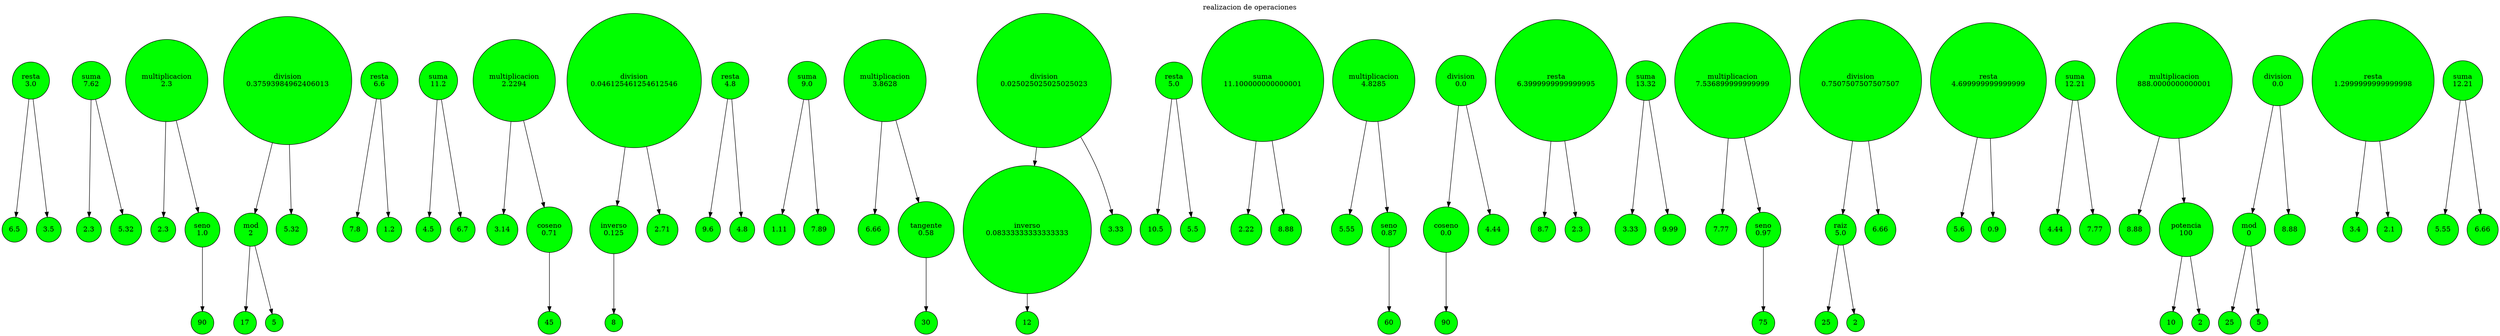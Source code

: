 digraph grafo{
nodo_00[label="resta\n3.0",fontcolor="black",fillcolor=green, style=filled,shape=circle];
nodo_01_left[label="6.5",fontcolor="black",fillcolor=green, style=filled,shape=circle];
nodo_00 -> nodo_01_left;
nodo_01_right[label="3.5",fontcolor="black",fillcolor=green, style=filled,shape=circle];
nodo_00 -> nodo_01_right;
nodo_10[label="suma\n7.62",fontcolor="black",fillcolor=green, style=filled,shape=circle];
nodo_11_left[label="2.3",fontcolor="black",fillcolor=green, style=filled,shape=circle];
nodo_10 -> nodo_11_left;
nodo_11_right[label="5.32",fontcolor="black",fillcolor=green, style=filled,shape=circle];
nodo_10 -> nodo_11_right;
nodo_20[label="multiplicacion\n2.3",fontcolor="black",fillcolor=green, style=filled,shape=circle];
nodo_21_left[label="2.3",fontcolor="black",fillcolor=green, style=filled,shape=circle];
nodo_20 -> nodo_21_left;
nodo_21_right[label="seno\n1.0",fontcolor="black",fillcolor=green, style=filled,shape=circle];
nodo_22_right_angulo[label="90",fontcolor="black",fillcolor=green, style=filled,shape=circle];
nodo_21_right -> nodo_22_right_angulo;
nodo_20 -> nodo_21_right;
nodo_30[label="division\n0.37593984962406013",fontcolor="black",fillcolor=green, style=filled,shape=circle];
nodo_31_left[label="mod\n2",fontcolor="black",fillcolor=green, style=filled,shape=circle];
nodo_32_left_left[label="17",fontcolor="black",fillcolor=green, style=filled,shape=circle];
nodo_31_left -> nodo_32_left_left;
nodo_32_left_right[label="5",fontcolor="black",fillcolor=green, style=filled,shape=circle];
nodo_31_left -> nodo_32_left_right;
nodo_30 -> nodo_31_left;
nodo_31_right[label="5.32",fontcolor="black",fillcolor=green, style=filled,shape=circle];
nodo_30 -> nodo_31_right;
nodo_40[label="resta\n6.6",fontcolor="black",fillcolor=green, style=filled,shape=circle];
nodo_41_left[label="7.8",fontcolor="black",fillcolor=green, style=filled,shape=circle];
nodo_40 -> nodo_41_left;
nodo_41_right[label="1.2",fontcolor="black",fillcolor=green, style=filled,shape=circle];
nodo_40 -> nodo_41_right;
nodo_50[label="suma\n11.2",fontcolor="black",fillcolor=green, style=filled,shape=circle];
nodo_51_left[label="4.5",fontcolor="black",fillcolor=green, style=filled,shape=circle];
nodo_50 -> nodo_51_left;
nodo_51_right[label="6.7",fontcolor="black",fillcolor=green, style=filled,shape=circle];
nodo_50 -> nodo_51_right;
nodo_60[label="multiplicacion\n2.2294",fontcolor="black",fillcolor=green, style=filled,shape=circle];
nodo_61_left[label="3.14",fontcolor="black",fillcolor=green, style=filled,shape=circle];
nodo_60 -> nodo_61_left;
nodo_61_right[label="coseno\n0.71",fontcolor="black",fillcolor=green, style=filled,shape=circle];
nodo_62_right_angulo[label="45",fontcolor="black",fillcolor=green, style=filled,shape=circle];
nodo_61_right -> nodo_62_right_angulo;
nodo_60 -> nodo_61_right;
nodo_70[label="division\n0.046125461254612546",fontcolor="black",fillcolor=green, style=filled,shape=circle];
nodo_71_left[label="inverso\n0.125",fontcolor="black",fillcolor=green, style=filled,shape=circle];
nodo_72_left_angulo[label="8",fontcolor="black",fillcolor=green, style=filled,shape=circle];
nodo_71_left -> nodo_72_left_angulo;
nodo_70 -> nodo_71_left;
nodo_71_right[label="2.71",fontcolor="black",fillcolor=green, style=filled,shape=circle];
nodo_70 -> nodo_71_right;
nodo_80[label="resta\n4.8",fontcolor="black",fillcolor=green, style=filled,shape=circle];
nodo_81_left[label="9.6",fontcolor="black",fillcolor=green, style=filled,shape=circle];
nodo_80 -> nodo_81_left;
nodo_81_right[label="4.8",fontcolor="black",fillcolor=green, style=filled,shape=circle];
nodo_80 -> nodo_81_right;
nodo_90[label="suma\n9.0",fontcolor="black",fillcolor=green, style=filled,shape=circle];
nodo_91_left[label="1.11",fontcolor="black",fillcolor=green, style=filled,shape=circle];
nodo_90 -> nodo_91_left;
nodo_91_right[label="7.89",fontcolor="black",fillcolor=green, style=filled,shape=circle];
nodo_90 -> nodo_91_right;
nodo_100[label="multiplicacion\n3.8628",fontcolor="black",fillcolor=green, style=filled,shape=circle];
nodo_101_left[label="6.66",fontcolor="black",fillcolor=green, style=filled,shape=circle];
nodo_100 -> nodo_101_left;
nodo_101_right[label="tangente\n0.58",fontcolor="black",fillcolor=green, style=filled,shape=circle];
nodo_102_right_angulo[label="30",fontcolor="black",fillcolor=green, style=filled,shape=circle];
nodo_101_right -> nodo_102_right_angulo;
nodo_100 -> nodo_101_right;
nodo_110[label="division\n0.025025025025025023",fontcolor="black",fillcolor=green, style=filled,shape=circle];
nodo_111_left[label="inverso\n0.08333333333333333",fontcolor="black",fillcolor=green, style=filled,shape=circle];
nodo_112_left_angulo[label="12",fontcolor="black",fillcolor=green, style=filled,shape=circle];
nodo_111_left -> nodo_112_left_angulo;
nodo_110 -> nodo_111_left;
nodo_111_right[label="3.33",fontcolor="black",fillcolor=green, style=filled,shape=circle];
nodo_110 -> nodo_111_right;
nodo_120[label="resta\n5.0",fontcolor="black",fillcolor=green, style=filled,shape=circle];
nodo_121_left[label="10.5",fontcolor="black",fillcolor=green, style=filled,shape=circle];
nodo_120 -> nodo_121_left;
nodo_121_right[label="5.5",fontcolor="black",fillcolor=green, style=filled,shape=circle];
nodo_120 -> nodo_121_right;
nodo_130[label="suma\n11.100000000000001",fontcolor="black",fillcolor=green, style=filled,shape=circle];
nodo_131_left[label="2.22",fontcolor="black",fillcolor=green, style=filled,shape=circle];
nodo_130 -> nodo_131_left;
nodo_131_right[label="8.88",fontcolor="black",fillcolor=green, style=filled,shape=circle];
nodo_130 -> nodo_131_right;
nodo_140[label="multiplicacion\n4.8285",fontcolor="black",fillcolor=green, style=filled,shape=circle];
nodo_141_left[label="5.55",fontcolor="black",fillcolor=green, style=filled,shape=circle];
nodo_140 -> nodo_141_left;
nodo_141_right[label="seno\n0.87",fontcolor="black",fillcolor=green, style=filled,shape=circle];
nodo_142_right_angulo[label="60",fontcolor="black",fillcolor=green, style=filled,shape=circle];
nodo_141_right -> nodo_142_right_angulo;
nodo_140 -> nodo_141_right;
nodo_150[label="division\n0.0",fontcolor="black",fillcolor=green, style=filled,shape=circle];
nodo_151_left[label="coseno\n0.0",fontcolor="black",fillcolor=green, style=filled,shape=circle];
nodo_152_left_angulo[label="90",fontcolor="black",fillcolor=green, style=filled,shape=circle];
nodo_151_left -> nodo_152_left_angulo;
nodo_150 -> nodo_151_left;
nodo_151_right[label="4.44",fontcolor="black",fillcolor=green, style=filled,shape=circle];
nodo_150 -> nodo_151_right;
nodo_160[label="resta\n6.3999999999999995",fontcolor="black",fillcolor=green, style=filled,shape=circle];
nodo_161_left[label="8.7",fontcolor="black",fillcolor=green, style=filled,shape=circle];
nodo_160 -> nodo_161_left;
nodo_161_right[label="2.3",fontcolor="black",fillcolor=green, style=filled,shape=circle];
nodo_160 -> nodo_161_right;
nodo_170[label="suma\n13.32",fontcolor="black",fillcolor=green, style=filled,shape=circle];
nodo_171_left[label="3.33",fontcolor="black",fillcolor=green, style=filled,shape=circle];
nodo_170 -> nodo_171_left;
nodo_171_right[label="9.99",fontcolor="black",fillcolor=green, style=filled,shape=circle];
nodo_170 -> nodo_171_right;
nodo_180[label="multiplicacion\n7.536899999999999",fontcolor="black",fillcolor=green, style=filled,shape=circle];
nodo_181_left[label="7.77",fontcolor="black",fillcolor=green, style=filled,shape=circle];
nodo_180 -> nodo_181_left;
nodo_181_right[label="seno\n0.97",fontcolor="black",fillcolor=green, style=filled,shape=circle];
nodo_182_right_angulo[label="75",fontcolor="black",fillcolor=green, style=filled,shape=circle];
nodo_181_right -> nodo_182_right_angulo;
nodo_180 -> nodo_181_right;
nodo_190[label="division\n0.7507507507507507",fontcolor="black",fillcolor=green, style=filled,shape=circle];
nodo_191_left[label="raiz\n5.0",fontcolor="black",fillcolor=green, style=filled,shape=circle];
nodo_192_left_left[label="25",fontcolor="black",fillcolor=green, style=filled,shape=circle];
nodo_191_left -> nodo_192_left_left;
nodo_192_left_right[label="2",fontcolor="black",fillcolor=green, style=filled,shape=circle];
nodo_191_left -> nodo_192_left_right;
nodo_190 -> nodo_191_left;
nodo_191_right[label="6.66",fontcolor="black",fillcolor=green, style=filled,shape=circle];
nodo_190 -> nodo_191_right;
nodo_200[label="resta\n4.699999999999999",fontcolor="black",fillcolor=green, style=filled,shape=circle];
nodo_201_left[label="5.6",fontcolor="black",fillcolor=green, style=filled,shape=circle];
nodo_200 -> nodo_201_left;
nodo_201_right[label="0.9",fontcolor="black",fillcolor=green, style=filled,shape=circle];
nodo_200 -> nodo_201_right;
nodo_210[label="suma\n12.21",fontcolor="black",fillcolor=green, style=filled,shape=circle];
nodo_211_left[label="4.44",fontcolor="black",fillcolor=green, style=filled,shape=circle];
nodo_210 -> nodo_211_left;
nodo_211_right[label="7.77",fontcolor="black",fillcolor=green, style=filled,shape=circle];
nodo_210 -> nodo_211_right;
nodo_220[label="multiplicacion\n888.0000000000001",fontcolor="black",fillcolor=green, style=filled,shape=circle];
nodo_221_left[label="8.88",fontcolor="black",fillcolor=green, style=filled,shape=circle];
nodo_220 -> nodo_221_left;
nodo_221_right[label="potencia\n100",fontcolor="black",fillcolor=green, style=filled,shape=circle];
nodo_222_right_left[label="10",fontcolor="black",fillcolor=green, style=filled,shape=circle];
nodo_221_right -> nodo_222_right_left;
nodo_222_right_right[label="2",fontcolor="black",fillcolor=green, style=filled,shape=circle];
nodo_221_right -> nodo_222_right_right;
nodo_220 -> nodo_221_right;
nodo_230[label="division\n0.0",fontcolor="black",fillcolor=green, style=filled,shape=circle];
nodo_231_left[label="mod\n0",fontcolor="black",fillcolor=green, style=filled,shape=circle];
nodo_232_left_left[label="25",fontcolor="black",fillcolor=green, style=filled,shape=circle];
nodo_231_left -> nodo_232_left_left;
nodo_232_left_right[label="5",fontcolor="black",fillcolor=green, style=filled,shape=circle];
nodo_231_left -> nodo_232_left_right;
nodo_230 -> nodo_231_left;
nodo_231_right[label="8.88",fontcolor="black",fillcolor=green, style=filled,shape=circle];
nodo_230 -> nodo_231_right;
nodo_240[label="resta\n1.2999999999999998",fontcolor="black",fillcolor=green, style=filled,shape=circle];
nodo_241_left[label="3.4",fontcolor="black",fillcolor=green, style=filled,shape=circle];
nodo_240 -> nodo_241_left;
nodo_241_right[label="2.1",fontcolor="black",fillcolor=green, style=filled,shape=circle];
nodo_240 -> nodo_241_right;
nodo_250[label="suma\n12.21",fontcolor="black",fillcolor=green, style=filled,shape=circle];
nodo_251_left[label="5.55",fontcolor="black",fillcolor=green, style=filled,shape=circle];
nodo_250 -> nodo_251_left;
nodo_251_right[label="6.66",fontcolor="black",fillcolor=green, style=filled,shape=circle];
nodo_250 -> nodo_251_right;

    labelloc = "t"
    label = "realizacion de operaciones"
    }